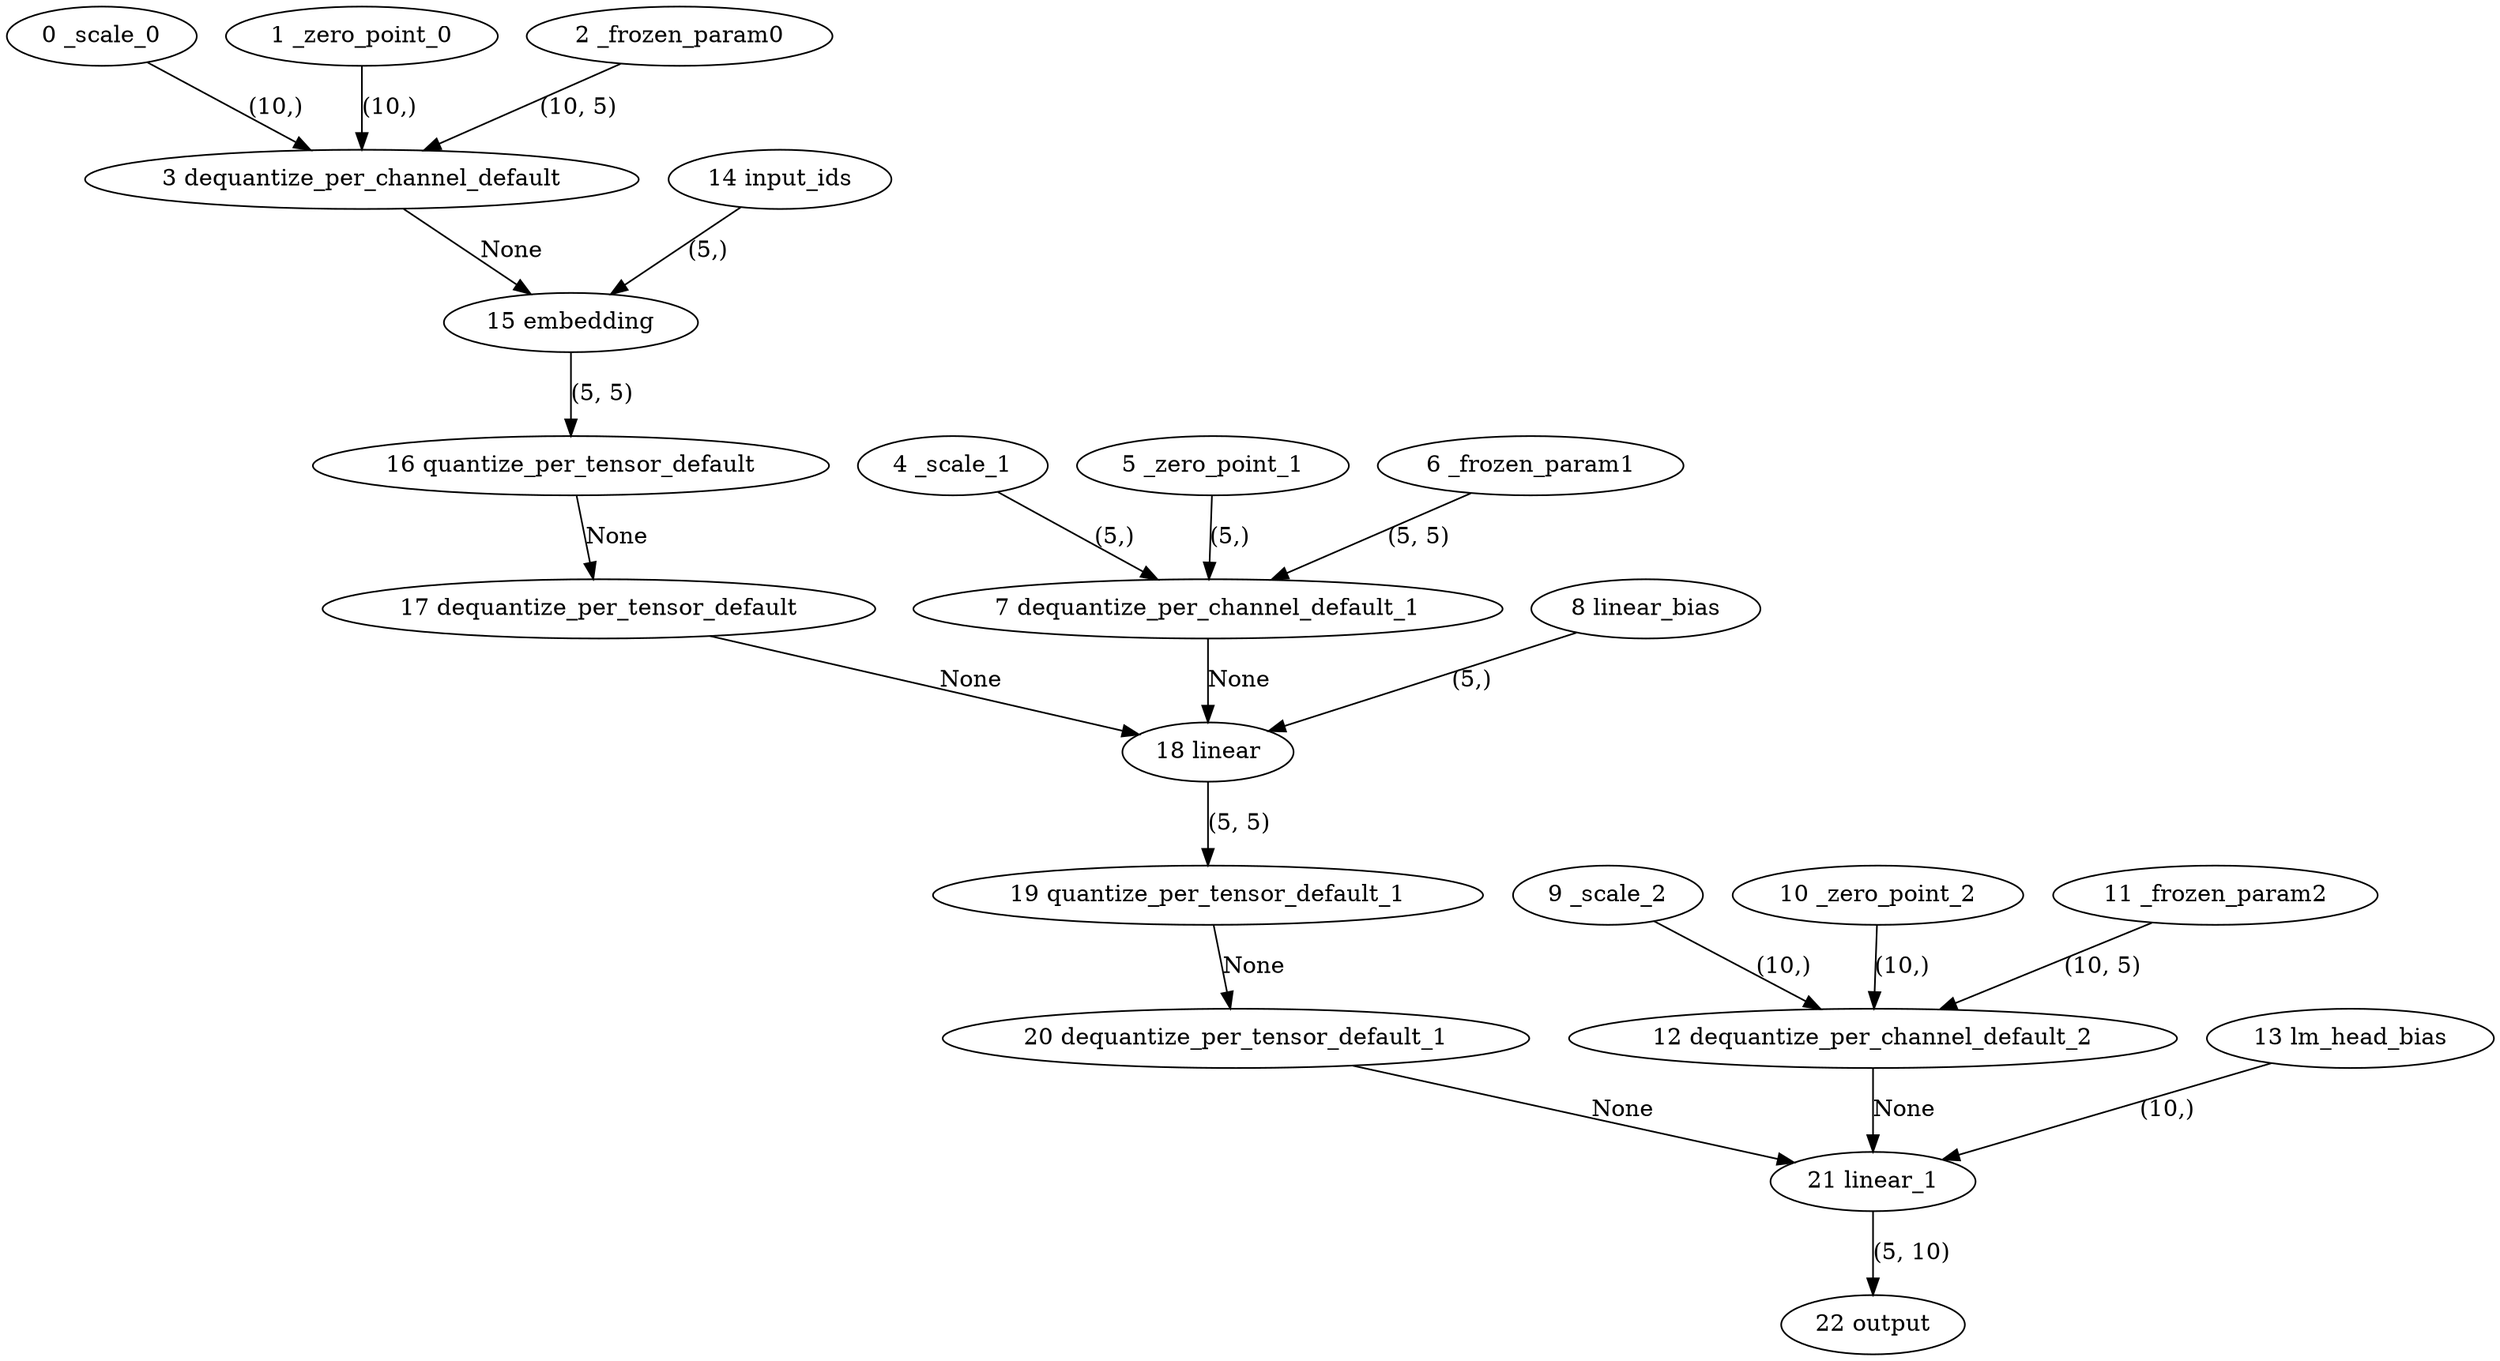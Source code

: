 strict digraph  {
"0 _scale_0" [id=0, type=get_attr];
"1 _zero_point_0" [id=1, type=get_attr];
"2 _frozen_param0" [id=2, type=get_attr];
"3 dequantize_per_channel_default" [id=3, type=dequantize_per_channel];
"4 _scale_1" [id=4, type=get_attr];
"5 _zero_point_1" [id=5, type=get_attr];
"6 _frozen_param1" [id=6, type=get_attr];
"7 dequantize_per_channel_default_1" [id=7, type=dequantize_per_channel];
"8 linear_bias" [id=8, type=get_attr];
"9 _scale_2" [id=9, type=get_attr];
"10 _zero_point_2" [id=10, type=get_attr];
"11 _frozen_param2" [id=11, type=get_attr];
"12 dequantize_per_channel_default_2" [id=12, type=dequantize_per_channel];
"13 lm_head_bias" [id=13, type=get_attr];
"14 input_ids" [id=14, type=input];
"15 embedding" [id=15, type=embedding];
"16 quantize_per_tensor_default" [id=16, type=quantize_per_tensor];
"17 dequantize_per_tensor_default" [id=17, type=dequantize_per_tensor];
"18 linear" [id=18, type=linear];
"19 quantize_per_tensor_default_1" [id=19, type=quantize_per_tensor];
"20 dequantize_per_tensor_default_1" [id=20, type=dequantize_per_tensor];
"21 linear_1" [id=21, type=linear];
"22 output" [id=22, type=output];
"0 _scale_0" -> "3 dequantize_per_channel_default"  [label="(10,)", style=solid];
"1 _zero_point_0" -> "3 dequantize_per_channel_default"  [label="(10,)", style=solid];
"2 _frozen_param0" -> "3 dequantize_per_channel_default"  [label="(10, 5)", style=solid];
"3 dequantize_per_channel_default" -> "15 embedding"  [label=None, style=solid];
"4 _scale_1" -> "7 dequantize_per_channel_default_1"  [label="(5,)", style=solid];
"5 _zero_point_1" -> "7 dequantize_per_channel_default_1"  [label="(5,)", style=solid];
"6 _frozen_param1" -> "7 dequantize_per_channel_default_1"  [label="(5, 5)", style=solid];
"7 dequantize_per_channel_default_1" -> "18 linear"  [label=None, style=solid];
"8 linear_bias" -> "18 linear"  [label="(5,)", style=solid];
"9 _scale_2" -> "12 dequantize_per_channel_default_2"  [label="(10,)", style=solid];
"10 _zero_point_2" -> "12 dequantize_per_channel_default_2"  [label="(10,)", style=solid];
"11 _frozen_param2" -> "12 dequantize_per_channel_default_2"  [label="(10, 5)", style=solid];
"12 dequantize_per_channel_default_2" -> "21 linear_1"  [label=None, style=solid];
"13 lm_head_bias" -> "21 linear_1"  [label="(10,)", style=solid];
"14 input_ids" -> "15 embedding"  [label="(5,)", style=solid];
"15 embedding" -> "16 quantize_per_tensor_default"  [label="(5, 5)", style=solid];
"16 quantize_per_tensor_default" -> "17 dequantize_per_tensor_default"  [label=None, style=solid];
"17 dequantize_per_tensor_default" -> "18 linear"  [label=None, style=solid];
"18 linear" -> "19 quantize_per_tensor_default_1"  [label="(5, 5)", style=solid];
"19 quantize_per_tensor_default_1" -> "20 dequantize_per_tensor_default_1"  [label=None, style=solid];
"20 dequantize_per_tensor_default_1" -> "21 linear_1"  [label=None, style=solid];
"21 linear_1" -> "22 output"  [label="(5, 10)", style=solid];
}

